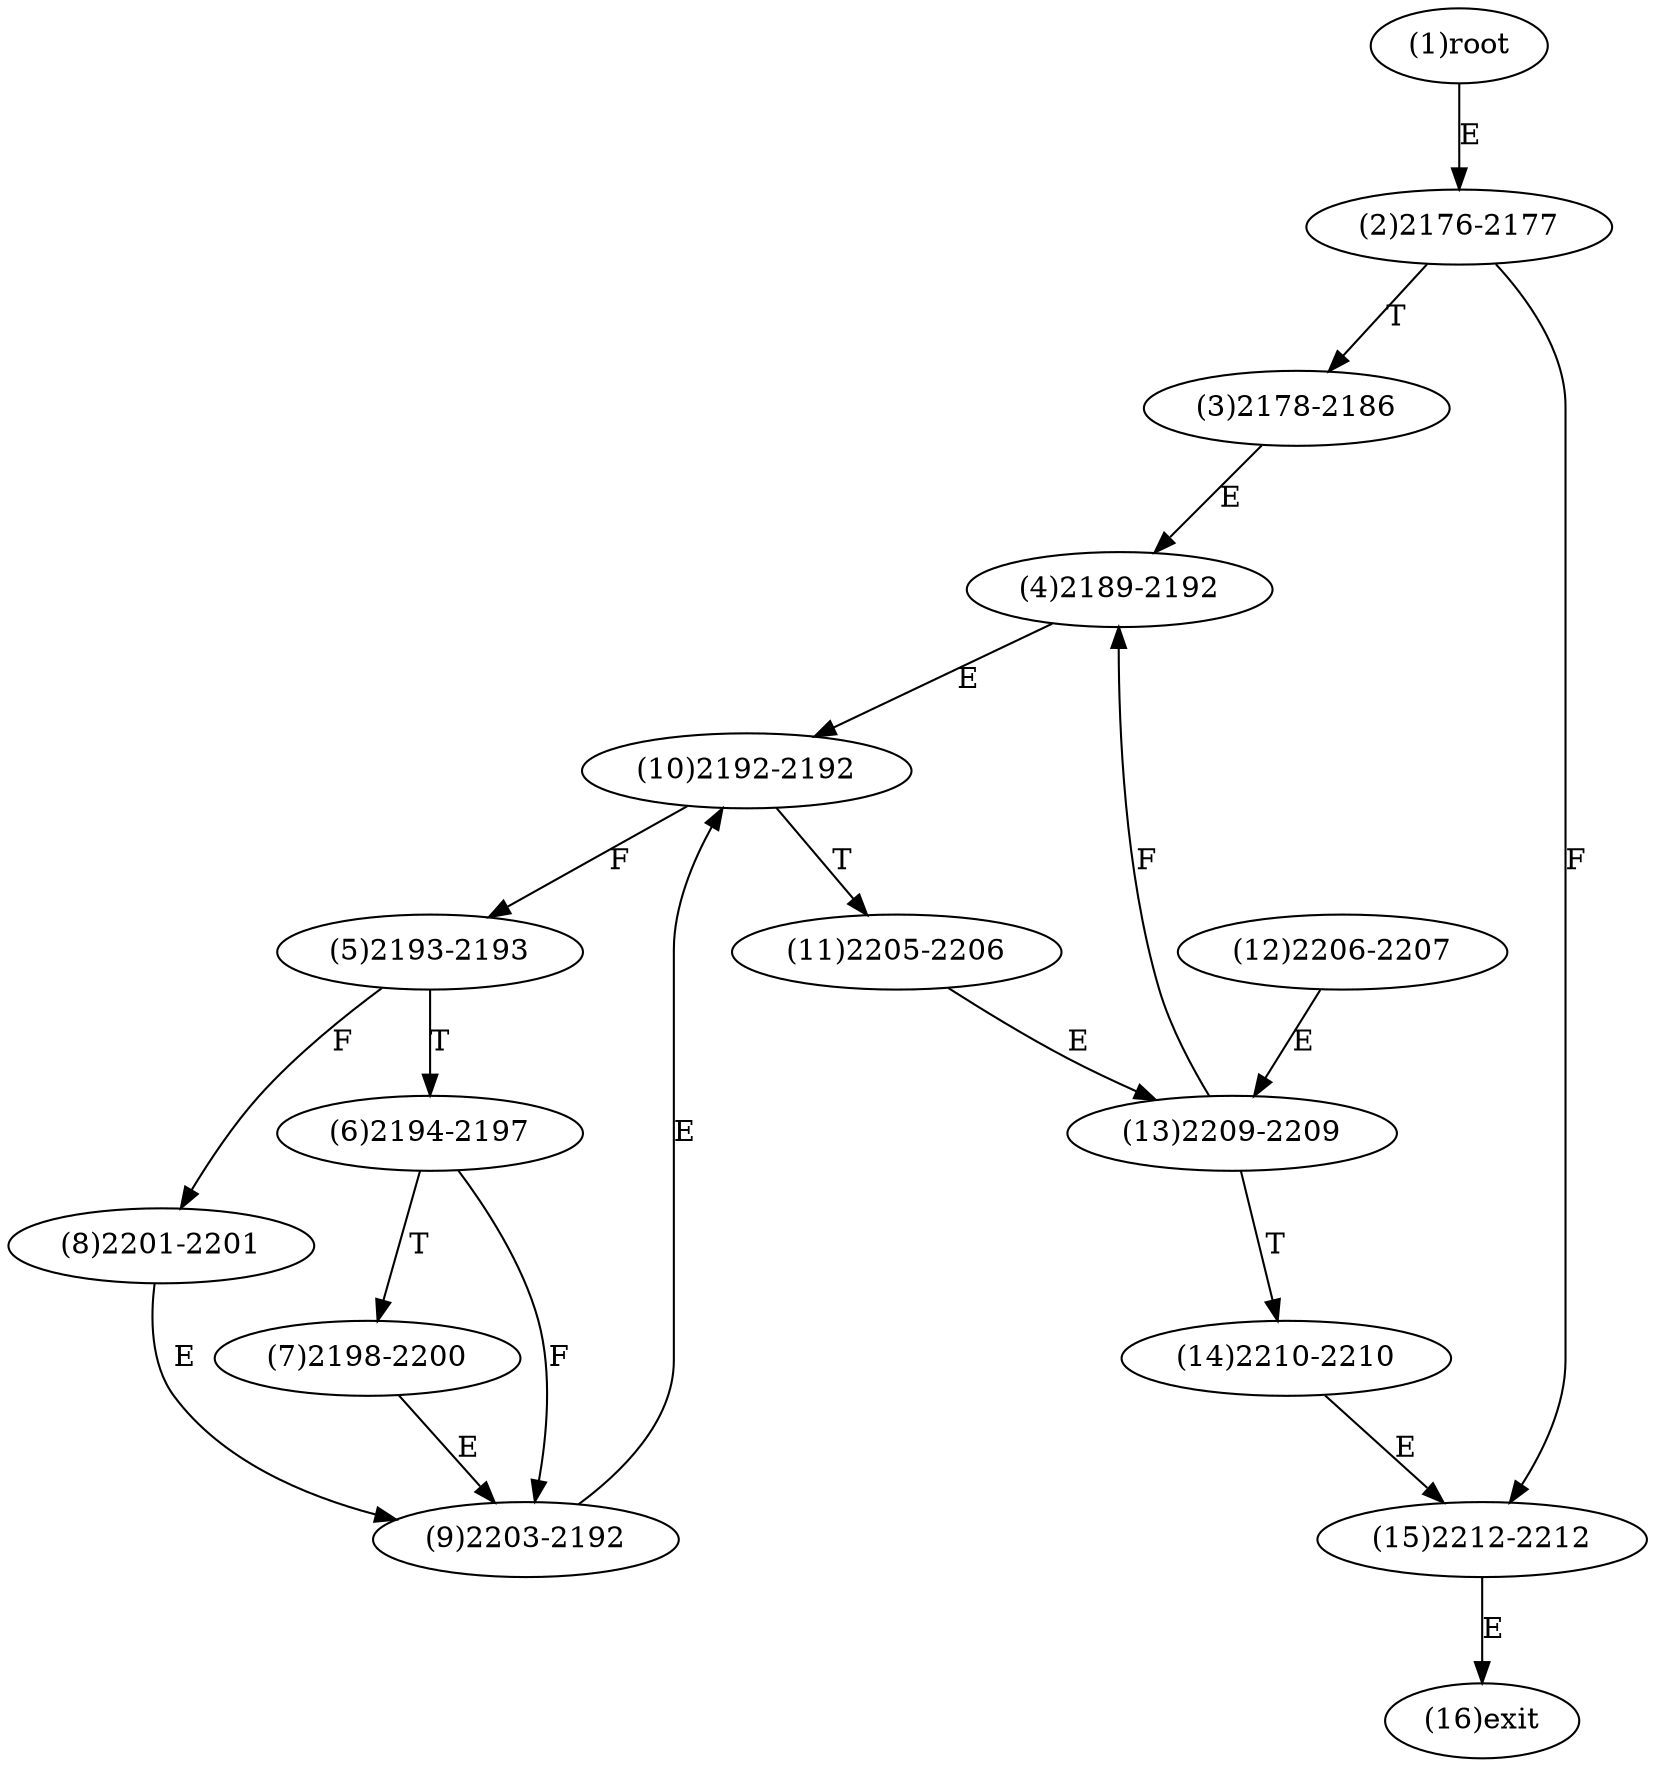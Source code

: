 digraph "" { 
1[ label="(1)root"];
2[ label="(2)2176-2177"];
3[ label="(3)2178-2186"];
4[ label="(4)2189-2192"];
5[ label="(5)2193-2193"];
6[ label="(6)2194-2197"];
7[ label="(7)2198-2200"];
8[ label="(8)2201-2201"];
9[ label="(9)2203-2192"];
10[ label="(10)2192-2192"];
11[ label="(11)2205-2206"];
12[ label="(12)2206-2207"];
13[ label="(13)2209-2209"];
14[ label="(14)2210-2210"];
15[ label="(15)2212-2212"];
16[ label="(16)exit"];
1->2[ label="E"];
2->15[ label="F"];
2->3[ label="T"];
3->4[ label="E"];
4->10[ label="E"];
5->8[ label="F"];
5->6[ label="T"];
6->9[ label="F"];
6->7[ label="T"];
7->9[ label="E"];
8->9[ label="E"];
9->10[ label="E"];
10->5[ label="F"];
10->11[ label="T"];
11->13[ label="E"];
12->13[ label="E"];
13->4[ label="F"];
13->14[ label="T"];
14->15[ label="E"];
15->16[ label="E"];
}